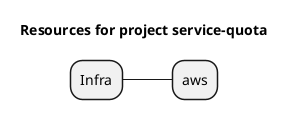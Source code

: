 @startmindmap
title Resources for project service-quota
skinparam monochrome true
+ Infra
++ aws

@endmindmap